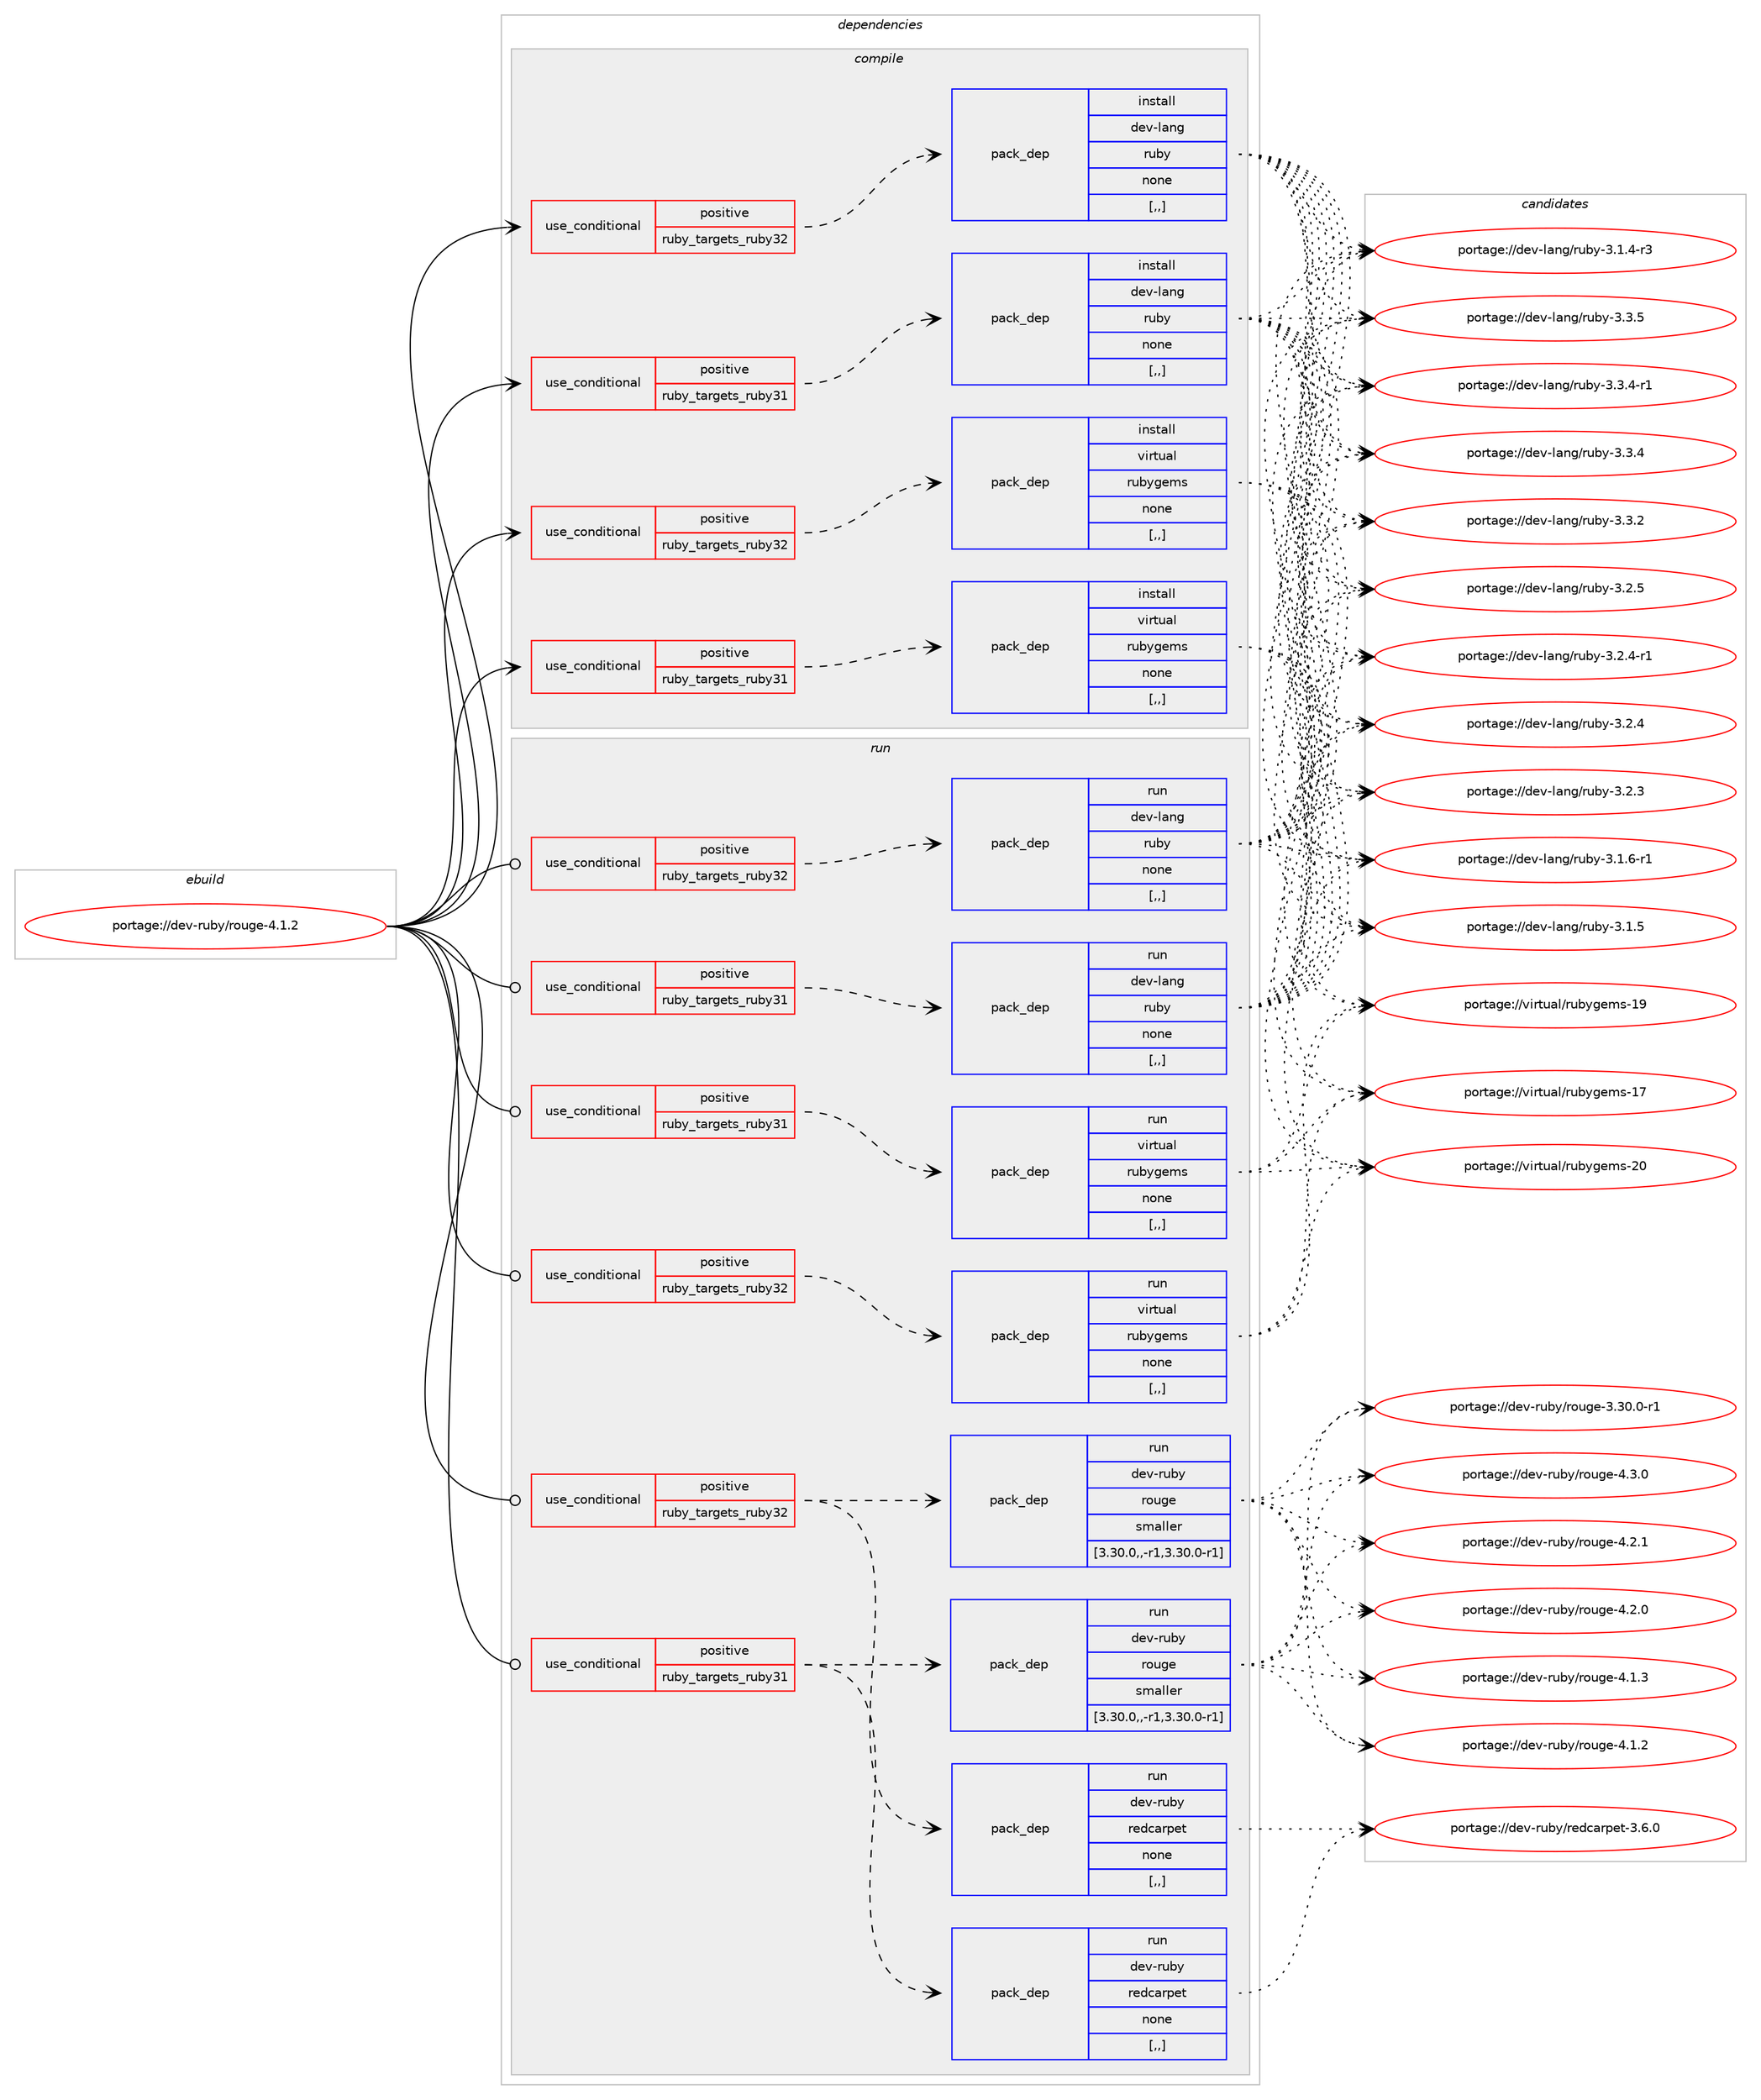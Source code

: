digraph prolog {

# *************
# Graph options
# *************

newrank=true;
concentrate=true;
compound=true;
graph [rankdir=LR,fontname=Helvetica,fontsize=10,ranksep=1.5];#, ranksep=2.5, nodesep=0.2];
edge  [arrowhead=vee];
node  [fontname=Helvetica,fontsize=10];

# **********
# The ebuild
# **********

subgraph cluster_leftcol {
color=gray;
label=<<i>ebuild</i>>;
id [label="portage://dev-ruby/rouge-4.1.2", color=red, width=4, href="../dev-ruby/rouge-4.1.2.svg"];
}

# ****************
# The dependencies
# ****************

subgraph cluster_midcol {
color=gray;
label=<<i>dependencies</i>>;
subgraph cluster_compile {
fillcolor="#eeeeee";
style=filled;
label=<<i>compile</i>>;
subgraph cond185865 {
dependency695505 [label=<<TABLE BORDER="0" CELLBORDER="1" CELLSPACING="0" CELLPADDING="4"><TR><TD ROWSPAN="3" CELLPADDING="10">use_conditional</TD></TR><TR><TD>positive</TD></TR><TR><TD>ruby_targets_ruby31</TD></TR></TABLE>>, shape=none, color=red];
subgraph pack504683 {
dependency695506 [label=<<TABLE BORDER="0" CELLBORDER="1" CELLSPACING="0" CELLPADDING="4" WIDTH="220"><TR><TD ROWSPAN="6" CELLPADDING="30">pack_dep</TD></TR><TR><TD WIDTH="110">install</TD></TR><TR><TD>dev-lang</TD></TR><TR><TD>ruby</TD></TR><TR><TD>none</TD></TR><TR><TD>[,,]</TD></TR></TABLE>>, shape=none, color=blue];
}
dependency695505:e -> dependency695506:w [weight=20,style="dashed",arrowhead="vee"];
}
id:e -> dependency695505:w [weight=20,style="solid",arrowhead="vee"];
subgraph cond185866 {
dependency695507 [label=<<TABLE BORDER="0" CELLBORDER="1" CELLSPACING="0" CELLPADDING="4"><TR><TD ROWSPAN="3" CELLPADDING="10">use_conditional</TD></TR><TR><TD>positive</TD></TR><TR><TD>ruby_targets_ruby31</TD></TR></TABLE>>, shape=none, color=red];
subgraph pack504684 {
dependency695508 [label=<<TABLE BORDER="0" CELLBORDER="1" CELLSPACING="0" CELLPADDING="4" WIDTH="220"><TR><TD ROWSPAN="6" CELLPADDING="30">pack_dep</TD></TR><TR><TD WIDTH="110">install</TD></TR><TR><TD>virtual</TD></TR><TR><TD>rubygems</TD></TR><TR><TD>none</TD></TR><TR><TD>[,,]</TD></TR></TABLE>>, shape=none, color=blue];
}
dependency695507:e -> dependency695508:w [weight=20,style="dashed",arrowhead="vee"];
}
id:e -> dependency695507:w [weight=20,style="solid",arrowhead="vee"];
subgraph cond185867 {
dependency695509 [label=<<TABLE BORDER="0" CELLBORDER="1" CELLSPACING="0" CELLPADDING="4"><TR><TD ROWSPAN="3" CELLPADDING="10">use_conditional</TD></TR><TR><TD>positive</TD></TR><TR><TD>ruby_targets_ruby32</TD></TR></TABLE>>, shape=none, color=red];
subgraph pack504685 {
dependency695510 [label=<<TABLE BORDER="0" CELLBORDER="1" CELLSPACING="0" CELLPADDING="4" WIDTH="220"><TR><TD ROWSPAN="6" CELLPADDING="30">pack_dep</TD></TR><TR><TD WIDTH="110">install</TD></TR><TR><TD>dev-lang</TD></TR><TR><TD>ruby</TD></TR><TR><TD>none</TD></TR><TR><TD>[,,]</TD></TR></TABLE>>, shape=none, color=blue];
}
dependency695509:e -> dependency695510:w [weight=20,style="dashed",arrowhead="vee"];
}
id:e -> dependency695509:w [weight=20,style="solid",arrowhead="vee"];
subgraph cond185868 {
dependency695511 [label=<<TABLE BORDER="0" CELLBORDER="1" CELLSPACING="0" CELLPADDING="4"><TR><TD ROWSPAN="3" CELLPADDING="10">use_conditional</TD></TR><TR><TD>positive</TD></TR><TR><TD>ruby_targets_ruby32</TD></TR></TABLE>>, shape=none, color=red];
subgraph pack504686 {
dependency695512 [label=<<TABLE BORDER="0" CELLBORDER="1" CELLSPACING="0" CELLPADDING="4" WIDTH="220"><TR><TD ROWSPAN="6" CELLPADDING="30">pack_dep</TD></TR><TR><TD WIDTH="110">install</TD></TR><TR><TD>virtual</TD></TR><TR><TD>rubygems</TD></TR><TR><TD>none</TD></TR><TR><TD>[,,]</TD></TR></TABLE>>, shape=none, color=blue];
}
dependency695511:e -> dependency695512:w [weight=20,style="dashed",arrowhead="vee"];
}
id:e -> dependency695511:w [weight=20,style="solid",arrowhead="vee"];
}
subgraph cluster_compileandrun {
fillcolor="#eeeeee";
style=filled;
label=<<i>compile and run</i>>;
}
subgraph cluster_run {
fillcolor="#eeeeee";
style=filled;
label=<<i>run</i>>;
subgraph cond185869 {
dependency695513 [label=<<TABLE BORDER="0" CELLBORDER="1" CELLSPACING="0" CELLPADDING="4"><TR><TD ROWSPAN="3" CELLPADDING="10">use_conditional</TD></TR><TR><TD>positive</TD></TR><TR><TD>ruby_targets_ruby31</TD></TR></TABLE>>, shape=none, color=red];
subgraph pack504687 {
dependency695514 [label=<<TABLE BORDER="0" CELLBORDER="1" CELLSPACING="0" CELLPADDING="4" WIDTH="220"><TR><TD ROWSPAN="6" CELLPADDING="30">pack_dep</TD></TR><TR><TD WIDTH="110">run</TD></TR><TR><TD>dev-lang</TD></TR><TR><TD>ruby</TD></TR><TR><TD>none</TD></TR><TR><TD>[,,]</TD></TR></TABLE>>, shape=none, color=blue];
}
dependency695513:e -> dependency695514:w [weight=20,style="dashed",arrowhead="vee"];
}
id:e -> dependency695513:w [weight=20,style="solid",arrowhead="odot"];
subgraph cond185870 {
dependency695515 [label=<<TABLE BORDER="0" CELLBORDER="1" CELLSPACING="0" CELLPADDING="4"><TR><TD ROWSPAN="3" CELLPADDING="10">use_conditional</TD></TR><TR><TD>positive</TD></TR><TR><TD>ruby_targets_ruby31</TD></TR></TABLE>>, shape=none, color=red];
subgraph pack504688 {
dependency695516 [label=<<TABLE BORDER="0" CELLBORDER="1" CELLSPACING="0" CELLPADDING="4" WIDTH="220"><TR><TD ROWSPAN="6" CELLPADDING="30">pack_dep</TD></TR><TR><TD WIDTH="110">run</TD></TR><TR><TD>dev-ruby</TD></TR><TR><TD>redcarpet</TD></TR><TR><TD>none</TD></TR><TR><TD>[,,]</TD></TR></TABLE>>, shape=none, color=blue];
}
dependency695515:e -> dependency695516:w [weight=20,style="dashed",arrowhead="vee"];
subgraph pack504689 {
dependency695517 [label=<<TABLE BORDER="0" CELLBORDER="1" CELLSPACING="0" CELLPADDING="4" WIDTH="220"><TR><TD ROWSPAN="6" CELLPADDING="30">pack_dep</TD></TR><TR><TD WIDTH="110">run</TD></TR><TR><TD>dev-ruby</TD></TR><TR><TD>rouge</TD></TR><TR><TD>smaller</TD></TR><TR><TD>[3.30.0,,-r1,3.30.0-r1]</TD></TR></TABLE>>, shape=none, color=blue];
}
dependency695515:e -> dependency695517:w [weight=20,style="dashed",arrowhead="vee"];
}
id:e -> dependency695515:w [weight=20,style="solid",arrowhead="odot"];
subgraph cond185871 {
dependency695518 [label=<<TABLE BORDER="0" CELLBORDER="1" CELLSPACING="0" CELLPADDING="4"><TR><TD ROWSPAN="3" CELLPADDING="10">use_conditional</TD></TR><TR><TD>positive</TD></TR><TR><TD>ruby_targets_ruby31</TD></TR></TABLE>>, shape=none, color=red];
subgraph pack504690 {
dependency695519 [label=<<TABLE BORDER="0" CELLBORDER="1" CELLSPACING="0" CELLPADDING="4" WIDTH="220"><TR><TD ROWSPAN="6" CELLPADDING="30">pack_dep</TD></TR><TR><TD WIDTH="110">run</TD></TR><TR><TD>virtual</TD></TR><TR><TD>rubygems</TD></TR><TR><TD>none</TD></TR><TR><TD>[,,]</TD></TR></TABLE>>, shape=none, color=blue];
}
dependency695518:e -> dependency695519:w [weight=20,style="dashed",arrowhead="vee"];
}
id:e -> dependency695518:w [weight=20,style="solid",arrowhead="odot"];
subgraph cond185872 {
dependency695520 [label=<<TABLE BORDER="0" CELLBORDER="1" CELLSPACING="0" CELLPADDING="4"><TR><TD ROWSPAN="3" CELLPADDING="10">use_conditional</TD></TR><TR><TD>positive</TD></TR><TR><TD>ruby_targets_ruby32</TD></TR></TABLE>>, shape=none, color=red];
subgraph pack504691 {
dependency695521 [label=<<TABLE BORDER="0" CELLBORDER="1" CELLSPACING="0" CELLPADDING="4" WIDTH="220"><TR><TD ROWSPAN="6" CELLPADDING="30">pack_dep</TD></TR><TR><TD WIDTH="110">run</TD></TR><TR><TD>dev-lang</TD></TR><TR><TD>ruby</TD></TR><TR><TD>none</TD></TR><TR><TD>[,,]</TD></TR></TABLE>>, shape=none, color=blue];
}
dependency695520:e -> dependency695521:w [weight=20,style="dashed",arrowhead="vee"];
}
id:e -> dependency695520:w [weight=20,style="solid",arrowhead="odot"];
subgraph cond185873 {
dependency695522 [label=<<TABLE BORDER="0" CELLBORDER="1" CELLSPACING="0" CELLPADDING="4"><TR><TD ROWSPAN="3" CELLPADDING="10">use_conditional</TD></TR><TR><TD>positive</TD></TR><TR><TD>ruby_targets_ruby32</TD></TR></TABLE>>, shape=none, color=red];
subgraph pack504692 {
dependency695523 [label=<<TABLE BORDER="0" CELLBORDER="1" CELLSPACING="0" CELLPADDING="4" WIDTH="220"><TR><TD ROWSPAN="6" CELLPADDING="30">pack_dep</TD></TR><TR><TD WIDTH="110">run</TD></TR><TR><TD>dev-ruby</TD></TR><TR><TD>redcarpet</TD></TR><TR><TD>none</TD></TR><TR><TD>[,,]</TD></TR></TABLE>>, shape=none, color=blue];
}
dependency695522:e -> dependency695523:w [weight=20,style="dashed",arrowhead="vee"];
subgraph pack504693 {
dependency695524 [label=<<TABLE BORDER="0" CELLBORDER="1" CELLSPACING="0" CELLPADDING="4" WIDTH="220"><TR><TD ROWSPAN="6" CELLPADDING="30">pack_dep</TD></TR><TR><TD WIDTH="110">run</TD></TR><TR><TD>dev-ruby</TD></TR><TR><TD>rouge</TD></TR><TR><TD>smaller</TD></TR><TR><TD>[3.30.0,,-r1,3.30.0-r1]</TD></TR></TABLE>>, shape=none, color=blue];
}
dependency695522:e -> dependency695524:w [weight=20,style="dashed",arrowhead="vee"];
}
id:e -> dependency695522:w [weight=20,style="solid",arrowhead="odot"];
subgraph cond185874 {
dependency695525 [label=<<TABLE BORDER="0" CELLBORDER="1" CELLSPACING="0" CELLPADDING="4"><TR><TD ROWSPAN="3" CELLPADDING="10">use_conditional</TD></TR><TR><TD>positive</TD></TR><TR><TD>ruby_targets_ruby32</TD></TR></TABLE>>, shape=none, color=red];
subgraph pack504694 {
dependency695526 [label=<<TABLE BORDER="0" CELLBORDER="1" CELLSPACING="0" CELLPADDING="4" WIDTH="220"><TR><TD ROWSPAN="6" CELLPADDING="30">pack_dep</TD></TR><TR><TD WIDTH="110">run</TD></TR><TR><TD>virtual</TD></TR><TR><TD>rubygems</TD></TR><TR><TD>none</TD></TR><TR><TD>[,,]</TD></TR></TABLE>>, shape=none, color=blue];
}
dependency695525:e -> dependency695526:w [weight=20,style="dashed",arrowhead="vee"];
}
id:e -> dependency695525:w [weight=20,style="solid",arrowhead="odot"];
}
}

# **************
# The candidates
# **************

subgraph cluster_choices {
rank=same;
color=gray;
label=<<i>candidates</i>>;

subgraph choice504683 {
color=black;
nodesep=1;
choice10010111845108971101034711411798121455146514653 [label="portage://dev-lang/ruby-3.3.5", color=red, width=4,href="../dev-lang/ruby-3.3.5.svg"];
choice100101118451089711010347114117981214551465146524511449 [label="portage://dev-lang/ruby-3.3.4-r1", color=red, width=4,href="../dev-lang/ruby-3.3.4-r1.svg"];
choice10010111845108971101034711411798121455146514652 [label="portage://dev-lang/ruby-3.3.4", color=red, width=4,href="../dev-lang/ruby-3.3.4.svg"];
choice10010111845108971101034711411798121455146514650 [label="portage://dev-lang/ruby-3.3.2", color=red, width=4,href="../dev-lang/ruby-3.3.2.svg"];
choice10010111845108971101034711411798121455146504653 [label="portage://dev-lang/ruby-3.2.5", color=red, width=4,href="../dev-lang/ruby-3.2.5.svg"];
choice100101118451089711010347114117981214551465046524511449 [label="portage://dev-lang/ruby-3.2.4-r1", color=red, width=4,href="../dev-lang/ruby-3.2.4-r1.svg"];
choice10010111845108971101034711411798121455146504652 [label="portage://dev-lang/ruby-3.2.4", color=red, width=4,href="../dev-lang/ruby-3.2.4.svg"];
choice10010111845108971101034711411798121455146504651 [label="portage://dev-lang/ruby-3.2.3", color=red, width=4,href="../dev-lang/ruby-3.2.3.svg"];
choice100101118451089711010347114117981214551464946544511449 [label="portage://dev-lang/ruby-3.1.6-r1", color=red, width=4,href="../dev-lang/ruby-3.1.6-r1.svg"];
choice10010111845108971101034711411798121455146494653 [label="portage://dev-lang/ruby-3.1.5", color=red, width=4,href="../dev-lang/ruby-3.1.5.svg"];
choice100101118451089711010347114117981214551464946524511451 [label="portage://dev-lang/ruby-3.1.4-r3", color=red, width=4,href="../dev-lang/ruby-3.1.4-r3.svg"];
dependency695506:e -> choice10010111845108971101034711411798121455146514653:w [style=dotted,weight="100"];
dependency695506:e -> choice100101118451089711010347114117981214551465146524511449:w [style=dotted,weight="100"];
dependency695506:e -> choice10010111845108971101034711411798121455146514652:w [style=dotted,weight="100"];
dependency695506:e -> choice10010111845108971101034711411798121455146514650:w [style=dotted,weight="100"];
dependency695506:e -> choice10010111845108971101034711411798121455146504653:w [style=dotted,weight="100"];
dependency695506:e -> choice100101118451089711010347114117981214551465046524511449:w [style=dotted,weight="100"];
dependency695506:e -> choice10010111845108971101034711411798121455146504652:w [style=dotted,weight="100"];
dependency695506:e -> choice10010111845108971101034711411798121455146504651:w [style=dotted,weight="100"];
dependency695506:e -> choice100101118451089711010347114117981214551464946544511449:w [style=dotted,weight="100"];
dependency695506:e -> choice10010111845108971101034711411798121455146494653:w [style=dotted,weight="100"];
dependency695506:e -> choice100101118451089711010347114117981214551464946524511451:w [style=dotted,weight="100"];
}
subgraph choice504684 {
color=black;
nodesep=1;
choice118105114116117971084711411798121103101109115455048 [label="portage://virtual/rubygems-20", color=red, width=4,href="../virtual/rubygems-20.svg"];
choice118105114116117971084711411798121103101109115454957 [label="portage://virtual/rubygems-19", color=red, width=4,href="../virtual/rubygems-19.svg"];
choice118105114116117971084711411798121103101109115454955 [label="portage://virtual/rubygems-17", color=red, width=4,href="../virtual/rubygems-17.svg"];
dependency695508:e -> choice118105114116117971084711411798121103101109115455048:w [style=dotted,weight="100"];
dependency695508:e -> choice118105114116117971084711411798121103101109115454957:w [style=dotted,weight="100"];
dependency695508:e -> choice118105114116117971084711411798121103101109115454955:w [style=dotted,weight="100"];
}
subgraph choice504685 {
color=black;
nodesep=1;
choice10010111845108971101034711411798121455146514653 [label="portage://dev-lang/ruby-3.3.5", color=red, width=4,href="../dev-lang/ruby-3.3.5.svg"];
choice100101118451089711010347114117981214551465146524511449 [label="portage://dev-lang/ruby-3.3.4-r1", color=red, width=4,href="../dev-lang/ruby-3.3.4-r1.svg"];
choice10010111845108971101034711411798121455146514652 [label="portage://dev-lang/ruby-3.3.4", color=red, width=4,href="../dev-lang/ruby-3.3.4.svg"];
choice10010111845108971101034711411798121455146514650 [label="portage://dev-lang/ruby-3.3.2", color=red, width=4,href="../dev-lang/ruby-3.3.2.svg"];
choice10010111845108971101034711411798121455146504653 [label="portage://dev-lang/ruby-3.2.5", color=red, width=4,href="../dev-lang/ruby-3.2.5.svg"];
choice100101118451089711010347114117981214551465046524511449 [label="portage://dev-lang/ruby-3.2.4-r1", color=red, width=4,href="../dev-lang/ruby-3.2.4-r1.svg"];
choice10010111845108971101034711411798121455146504652 [label="portage://dev-lang/ruby-3.2.4", color=red, width=4,href="../dev-lang/ruby-3.2.4.svg"];
choice10010111845108971101034711411798121455146504651 [label="portage://dev-lang/ruby-3.2.3", color=red, width=4,href="../dev-lang/ruby-3.2.3.svg"];
choice100101118451089711010347114117981214551464946544511449 [label="portage://dev-lang/ruby-3.1.6-r1", color=red, width=4,href="../dev-lang/ruby-3.1.6-r1.svg"];
choice10010111845108971101034711411798121455146494653 [label="portage://dev-lang/ruby-3.1.5", color=red, width=4,href="../dev-lang/ruby-3.1.5.svg"];
choice100101118451089711010347114117981214551464946524511451 [label="portage://dev-lang/ruby-3.1.4-r3", color=red, width=4,href="../dev-lang/ruby-3.1.4-r3.svg"];
dependency695510:e -> choice10010111845108971101034711411798121455146514653:w [style=dotted,weight="100"];
dependency695510:e -> choice100101118451089711010347114117981214551465146524511449:w [style=dotted,weight="100"];
dependency695510:e -> choice10010111845108971101034711411798121455146514652:w [style=dotted,weight="100"];
dependency695510:e -> choice10010111845108971101034711411798121455146514650:w [style=dotted,weight="100"];
dependency695510:e -> choice10010111845108971101034711411798121455146504653:w [style=dotted,weight="100"];
dependency695510:e -> choice100101118451089711010347114117981214551465046524511449:w [style=dotted,weight="100"];
dependency695510:e -> choice10010111845108971101034711411798121455146504652:w [style=dotted,weight="100"];
dependency695510:e -> choice10010111845108971101034711411798121455146504651:w [style=dotted,weight="100"];
dependency695510:e -> choice100101118451089711010347114117981214551464946544511449:w [style=dotted,weight="100"];
dependency695510:e -> choice10010111845108971101034711411798121455146494653:w [style=dotted,weight="100"];
dependency695510:e -> choice100101118451089711010347114117981214551464946524511451:w [style=dotted,weight="100"];
}
subgraph choice504686 {
color=black;
nodesep=1;
choice118105114116117971084711411798121103101109115455048 [label="portage://virtual/rubygems-20", color=red, width=4,href="../virtual/rubygems-20.svg"];
choice118105114116117971084711411798121103101109115454957 [label="portage://virtual/rubygems-19", color=red, width=4,href="../virtual/rubygems-19.svg"];
choice118105114116117971084711411798121103101109115454955 [label="portage://virtual/rubygems-17", color=red, width=4,href="../virtual/rubygems-17.svg"];
dependency695512:e -> choice118105114116117971084711411798121103101109115455048:w [style=dotted,weight="100"];
dependency695512:e -> choice118105114116117971084711411798121103101109115454957:w [style=dotted,weight="100"];
dependency695512:e -> choice118105114116117971084711411798121103101109115454955:w [style=dotted,weight="100"];
}
subgraph choice504687 {
color=black;
nodesep=1;
choice10010111845108971101034711411798121455146514653 [label="portage://dev-lang/ruby-3.3.5", color=red, width=4,href="../dev-lang/ruby-3.3.5.svg"];
choice100101118451089711010347114117981214551465146524511449 [label="portage://dev-lang/ruby-3.3.4-r1", color=red, width=4,href="../dev-lang/ruby-3.3.4-r1.svg"];
choice10010111845108971101034711411798121455146514652 [label="portage://dev-lang/ruby-3.3.4", color=red, width=4,href="../dev-lang/ruby-3.3.4.svg"];
choice10010111845108971101034711411798121455146514650 [label="portage://dev-lang/ruby-3.3.2", color=red, width=4,href="../dev-lang/ruby-3.3.2.svg"];
choice10010111845108971101034711411798121455146504653 [label="portage://dev-lang/ruby-3.2.5", color=red, width=4,href="../dev-lang/ruby-3.2.5.svg"];
choice100101118451089711010347114117981214551465046524511449 [label="portage://dev-lang/ruby-3.2.4-r1", color=red, width=4,href="../dev-lang/ruby-3.2.4-r1.svg"];
choice10010111845108971101034711411798121455146504652 [label="portage://dev-lang/ruby-3.2.4", color=red, width=4,href="../dev-lang/ruby-3.2.4.svg"];
choice10010111845108971101034711411798121455146504651 [label="portage://dev-lang/ruby-3.2.3", color=red, width=4,href="../dev-lang/ruby-3.2.3.svg"];
choice100101118451089711010347114117981214551464946544511449 [label="portage://dev-lang/ruby-3.1.6-r1", color=red, width=4,href="../dev-lang/ruby-3.1.6-r1.svg"];
choice10010111845108971101034711411798121455146494653 [label="portage://dev-lang/ruby-3.1.5", color=red, width=4,href="../dev-lang/ruby-3.1.5.svg"];
choice100101118451089711010347114117981214551464946524511451 [label="portage://dev-lang/ruby-3.1.4-r3", color=red, width=4,href="../dev-lang/ruby-3.1.4-r3.svg"];
dependency695514:e -> choice10010111845108971101034711411798121455146514653:w [style=dotted,weight="100"];
dependency695514:e -> choice100101118451089711010347114117981214551465146524511449:w [style=dotted,weight="100"];
dependency695514:e -> choice10010111845108971101034711411798121455146514652:w [style=dotted,weight="100"];
dependency695514:e -> choice10010111845108971101034711411798121455146514650:w [style=dotted,weight="100"];
dependency695514:e -> choice10010111845108971101034711411798121455146504653:w [style=dotted,weight="100"];
dependency695514:e -> choice100101118451089711010347114117981214551465046524511449:w [style=dotted,weight="100"];
dependency695514:e -> choice10010111845108971101034711411798121455146504652:w [style=dotted,weight="100"];
dependency695514:e -> choice10010111845108971101034711411798121455146504651:w [style=dotted,weight="100"];
dependency695514:e -> choice100101118451089711010347114117981214551464946544511449:w [style=dotted,weight="100"];
dependency695514:e -> choice10010111845108971101034711411798121455146494653:w [style=dotted,weight="100"];
dependency695514:e -> choice100101118451089711010347114117981214551464946524511451:w [style=dotted,weight="100"];
}
subgraph choice504688 {
color=black;
nodesep=1;
choice1001011184511411798121471141011009997114112101116455146544648 [label="portage://dev-ruby/redcarpet-3.6.0", color=red, width=4,href="../dev-ruby/redcarpet-3.6.0.svg"];
dependency695516:e -> choice1001011184511411798121471141011009997114112101116455146544648:w [style=dotted,weight="100"];
}
subgraph choice504689 {
color=black;
nodesep=1;
choice100101118451141179812147114111117103101455246514648 [label="portage://dev-ruby/rouge-4.3.0", color=red, width=4,href="../dev-ruby/rouge-4.3.0.svg"];
choice100101118451141179812147114111117103101455246504649 [label="portage://dev-ruby/rouge-4.2.1", color=red, width=4,href="../dev-ruby/rouge-4.2.1.svg"];
choice100101118451141179812147114111117103101455246504648 [label="portage://dev-ruby/rouge-4.2.0", color=red, width=4,href="../dev-ruby/rouge-4.2.0.svg"];
choice100101118451141179812147114111117103101455246494651 [label="portage://dev-ruby/rouge-4.1.3", color=red, width=4,href="../dev-ruby/rouge-4.1.3.svg"];
choice100101118451141179812147114111117103101455246494650 [label="portage://dev-ruby/rouge-4.1.2", color=red, width=4,href="../dev-ruby/rouge-4.1.2.svg"];
choice100101118451141179812147114111117103101455146514846484511449 [label="portage://dev-ruby/rouge-3.30.0-r1", color=red, width=4,href="../dev-ruby/rouge-3.30.0-r1.svg"];
dependency695517:e -> choice100101118451141179812147114111117103101455246514648:w [style=dotted,weight="100"];
dependency695517:e -> choice100101118451141179812147114111117103101455246504649:w [style=dotted,weight="100"];
dependency695517:e -> choice100101118451141179812147114111117103101455246504648:w [style=dotted,weight="100"];
dependency695517:e -> choice100101118451141179812147114111117103101455246494651:w [style=dotted,weight="100"];
dependency695517:e -> choice100101118451141179812147114111117103101455246494650:w [style=dotted,weight="100"];
dependency695517:e -> choice100101118451141179812147114111117103101455146514846484511449:w [style=dotted,weight="100"];
}
subgraph choice504690 {
color=black;
nodesep=1;
choice118105114116117971084711411798121103101109115455048 [label="portage://virtual/rubygems-20", color=red, width=4,href="../virtual/rubygems-20.svg"];
choice118105114116117971084711411798121103101109115454957 [label="portage://virtual/rubygems-19", color=red, width=4,href="../virtual/rubygems-19.svg"];
choice118105114116117971084711411798121103101109115454955 [label="portage://virtual/rubygems-17", color=red, width=4,href="../virtual/rubygems-17.svg"];
dependency695519:e -> choice118105114116117971084711411798121103101109115455048:w [style=dotted,weight="100"];
dependency695519:e -> choice118105114116117971084711411798121103101109115454957:w [style=dotted,weight="100"];
dependency695519:e -> choice118105114116117971084711411798121103101109115454955:w [style=dotted,weight="100"];
}
subgraph choice504691 {
color=black;
nodesep=1;
choice10010111845108971101034711411798121455146514653 [label="portage://dev-lang/ruby-3.3.5", color=red, width=4,href="../dev-lang/ruby-3.3.5.svg"];
choice100101118451089711010347114117981214551465146524511449 [label="portage://dev-lang/ruby-3.3.4-r1", color=red, width=4,href="../dev-lang/ruby-3.3.4-r1.svg"];
choice10010111845108971101034711411798121455146514652 [label="portage://dev-lang/ruby-3.3.4", color=red, width=4,href="../dev-lang/ruby-3.3.4.svg"];
choice10010111845108971101034711411798121455146514650 [label="portage://dev-lang/ruby-3.3.2", color=red, width=4,href="../dev-lang/ruby-3.3.2.svg"];
choice10010111845108971101034711411798121455146504653 [label="portage://dev-lang/ruby-3.2.5", color=red, width=4,href="../dev-lang/ruby-3.2.5.svg"];
choice100101118451089711010347114117981214551465046524511449 [label="portage://dev-lang/ruby-3.2.4-r1", color=red, width=4,href="../dev-lang/ruby-3.2.4-r1.svg"];
choice10010111845108971101034711411798121455146504652 [label="portage://dev-lang/ruby-3.2.4", color=red, width=4,href="../dev-lang/ruby-3.2.4.svg"];
choice10010111845108971101034711411798121455146504651 [label="portage://dev-lang/ruby-3.2.3", color=red, width=4,href="../dev-lang/ruby-3.2.3.svg"];
choice100101118451089711010347114117981214551464946544511449 [label="portage://dev-lang/ruby-3.1.6-r1", color=red, width=4,href="../dev-lang/ruby-3.1.6-r1.svg"];
choice10010111845108971101034711411798121455146494653 [label="portage://dev-lang/ruby-3.1.5", color=red, width=4,href="../dev-lang/ruby-3.1.5.svg"];
choice100101118451089711010347114117981214551464946524511451 [label="portage://dev-lang/ruby-3.1.4-r3", color=red, width=4,href="../dev-lang/ruby-3.1.4-r3.svg"];
dependency695521:e -> choice10010111845108971101034711411798121455146514653:w [style=dotted,weight="100"];
dependency695521:e -> choice100101118451089711010347114117981214551465146524511449:w [style=dotted,weight="100"];
dependency695521:e -> choice10010111845108971101034711411798121455146514652:w [style=dotted,weight="100"];
dependency695521:e -> choice10010111845108971101034711411798121455146514650:w [style=dotted,weight="100"];
dependency695521:e -> choice10010111845108971101034711411798121455146504653:w [style=dotted,weight="100"];
dependency695521:e -> choice100101118451089711010347114117981214551465046524511449:w [style=dotted,weight="100"];
dependency695521:e -> choice10010111845108971101034711411798121455146504652:w [style=dotted,weight="100"];
dependency695521:e -> choice10010111845108971101034711411798121455146504651:w [style=dotted,weight="100"];
dependency695521:e -> choice100101118451089711010347114117981214551464946544511449:w [style=dotted,weight="100"];
dependency695521:e -> choice10010111845108971101034711411798121455146494653:w [style=dotted,weight="100"];
dependency695521:e -> choice100101118451089711010347114117981214551464946524511451:w [style=dotted,weight="100"];
}
subgraph choice504692 {
color=black;
nodesep=1;
choice1001011184511411798121471141011009997114112101116455146544648 [label="portage://dev-ruby/redcarpet-3.6.0", color=red, width=4,href="../dev-ruby/redcarpet-3.6.0.svg"];
dependency695523:e -> choice1001011184511411798121471141011009997114112101116455146544648:w [style=dotted,weight="100"];
}
subgraph choice504693 {
color=black;
nodesep=1;
choice100101118451141179812147114111117103101455246514648 [label="portage://dev-ruby/rouge-4.3.0", color=red, width=4,href="../dev-ruby/rouge-4.3.0.svg"];
choice100101118451141179812147114111117103101455246504649 [label="portage://dev-ruby/rouge-4.2.1", color=red, width=4,href="../dev-ruby/rouge-4.2.1.svg"];
choice100101118451141179812147114111117103101455246504648 [label="portage://dev-ruby/rouge-4.2.0", color=red, width=4,href="../dev-ruby/rouge-4.2.0.svg"];
choice100101118451141179812147114111117103101455246494651 [label="portage://dev-ruby/rouge-4.1.3", color=red, width=4,href="../dev-ruby/rouge-4.1.3.svg"];
choice100101118451141179812147114111117103101455246494650 [label="portage://dev-ruby/rouge-4.1.2", color=red, width=4,href="../dev-ruby/rouge-4.1.2.svg"];
choice100101118451141179812147114111117103101455146514846484511449 [label="portage://dev-ruby/rouge-3.30.0-r1", color=red, width=4,href="../dev-ruby/rouge-3.30.0-r1.svg"];
dependency695524:e -> choice100101118451141179812147114111117103101455246514648:w [style=dotted,weight="100"];
dependency695524:e -> choice100101118451141179812147114111117103101455246504649:w [style=dotted,weight="100"];
dependency695524:e -> choice100101118451141179812147114111117103101455246504648:w [style=dotted,weight="100"];
dependency695524:e -> choice100101118451141179812147114111117103101455246494651:w [style=dotted,weight="100"];
dependency695524:e -> choice100101118451141179812147114111117103101455246494650:w [style=dotted,weight="100"];
dependency695524:e -> choice100101118451141179812147114111117103101455146514846484511449:w [style=dotted,weight="100"];
}
subgraph choice504694 {
color=black;
nodesep=1;
choice118105114116117971084711411798121103101109115455048 [label="portage://virtual/rubygems-20", color=red, width=4,href="../virtual/rubygems-20.svg"];
choice118105114116117971084711411798121103101109115454957 [label="portage://virtual/rubygems-19", color=red, width=4,href="../virtual/rubygems-19.svg"];
choice118105114116117971084711411798121103101109115454955 [label="portage://virtual/rubygems-17", color=red, width=4,href="../virtual/rubygems-17.svg"];
dependency695526:e -> choice118105114116117971084711411798121103101109115455048:w [style=dotted,weight="100"];
dependency695526:e -> choice118105114116117971084711411798121103101109115454957:w [style=dotted,weight="100"];
dependency695526:e -> choice118105114116117971084711411798121103101109115454955:w [style=dotted,weight="100"];
}
}

}
